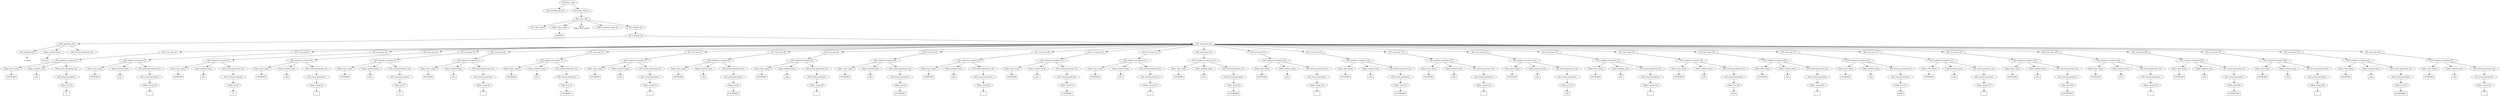 /*
 * AST in dot format generated by phc -- the PHP compiler
 */

digraph AST {
node_0 [label="AST_php_script"];
node_1 [label="AST_interface_def_list"];
node_2 [label="AST_class_def_list"];
node_3 [label="AST_class_def"];
node_4 [label="AST_class_mod"];
node_5 [label="Token_class_name"];
node_6 [label="%MAIN%", shape=box]
node_5 -> node_6;
node_7 [label="NULL\n(Token_class_name)", shape=plaintext]
node_8 [label="Token_interface_name_list"];
node_9 [label="AST_member_list"];
node_10 [label="AST_method (22)"];
node_11 [label="AST_signature (22)"];
node_12 [label="AST_method_mod"];
node_13 [label="is_static", shape=plaintext]
node_12 -> node_13;
node_14 [label="Token_method_name"];
node_15 [label="%run%", shape=box]
node_14 -> node_15;
node_16 [label="AST_formal_parameter_list"];
node_11 -> node_16;
node_11 -> node_14;
node_11 -> node_12;
node_17 [label="AST_statement_list"];
node_18 [label="AST_eval_expr (3)"];
node_19 [label="AST_method_invocation (3)"];
node_20 [label="Token_class_name"];
node_21 [label="%STDLIB%", shape=box]
node_20 -> node_21;
node_22 [label="Token_method_name"];
node_23 [label="echo", shape=box]
node_22 -> node_23;
node_24 [label="AST_actual_parameter_list"];
node_25 [label="AST_actual_parameter"];
node_26 [label="Token_int (3)"];
node_27 [label="-2", shape=box]
node_26 -> node_27;
node_25 -> node_26;
node_24 -> node_25;
node_19 -> node_24;
node_19 -> node_22;
node_19 -> node_20;
node_18 -> node_19;
node_28 [label="AST_eval_expr (3)"];
node_29 [label="AST_method_invocation (3)"];
node_30 [label="Token_class_name"];
node_31 [label="%STDLIB%", shape=box]
node_30 -> node_31;
node_32 [label="Token_method_name"];
node_33 [label="echo", shape=box]
node_32 -> node_33;
node_34 [label="AST_actual_parameter_list"];
node_35 [label="AST_actual_parameter"];
node_36 [label="Token_string (3)"];
node_37 [label="", shape=box]
node_36 -> node_37;
node_35 -> node_36;
node_34 -> node_35;
node_29 -> node_34;
node_29 -> node_32;
node_29 -> node_30;
node_28 -> node_29;
node_38 [label="AST_eval_expr (4)"];
node_39 [label="AST_method_invocation (4)"];
node_40 [label="Token_class_name"];
node_41 [label="%STDLIB%", shape=box]
node_40 -> node_41;
node_42 [label="Token_method_name"];
node_43 [label="echo", shape=box]
node_42 -> node_43;
node_44 [label="AST_actual_parameter_list"];
node_45 [label="AST_actual_parameter"];
node_46 [label="Token_int (4)"];
node_47 [label="2", shape=box]
node_46 -> node_47;
node_45 -> node_46;
node_44 -> node_45;
node_39 -> node_44;
node_39 -> node_42;
node_39 -> node_40;
node_38 -> node_39;
node_48 [label="AST_eval_expr (4)"];
node_49 [label="AST_method_invocation (4)"];
node_50 [label="Token_class_name"];
node_51 [label="%STDLIB%", shape=box]
node_50 -> node_51;
node_52 [label="Token_method_name"];
node_53 [label="echo", shape=box]
node_52 -> node_53;
node_54 [label="AST_actual_parameter_list"];
node_55 [label="AST_actual_parameter"];
node_56 [label="Token_string (4)"];
node_57 [label="", shape=box]
node_56 -> node_57;
node_55 -> node_56;
node_54 -> node_55;
node_49 -> node_54;
node_49 -> node_52;
node_49 -> node_50;
node_48 -> node_49;
node_58 [label="AST_eval_expr (5)"];
node_59 [label="AST_method_invocation (5)"];
node_60 [label="Token_class_name"];
node_61 [label="%STDLIB%", shape=box]
node_60 -> node_61;
node_62 [label="Token_method_name"];
node_63 [label="echo", shape=box]
node_62 -> node_63;
node_64 [label="AST_actual_parameter_list"];
node_65 [label="AST_actual_parameter"];
node_66 [label="Token_int (5)"];
node_67 [label="2", shape=box]
node_66 -> node_67;
node_65 -> node_66;
node_64 -> node_65;
node_59 -> node_64;
node_59 -> node_62;
node_59 -> node_60;
node_58 -> node_59;
node_68 [label="AST_eval_expr (5)"];
node_69 [label="AST_method_invocation (5)"];
node_70 [label="Token_class_name"];
node_71 [label="%STDLIB%", shape=box]
node_70 -> node_71;
node_72 [label="Token_method_name"];
node_73 [label="echo", shape=box]
node_72 -> node_73;
node_74 [label="AST_actual_parameter_list"];
node_75 [label="AST_actual_parameter"];
node_76 [label="Token_string (5)"];
node_77 [label="", shape=box]
node_76 -> node_77;
node_75 -> node_76;
node_74 -> node_75;
node_69 -> node_74;
node_69 -> node_72;
node_69 -> node_70;
node_68 -> node_69;
node_78 [label="AST_eval_expr (7)"];
node_79 [label="AST_method_invocation (7)"];
node_80 [label="Token_class_name"];
node_81 [label="%STDLIB%", shape=box]
node_80 -> node_81;
node_82 [label="Token_method_name"];
node_83 [label="echo", shape=box]
node_82 -> node_83;
node_84 [label="AST_actual_parameter_list"];
node_85 [label="AST_actual_parameter"];
node_86 [label="Token_int (7)"];
node_87 [label="-214748364..", shape=box]
node_86 -> node_87;
node_85 -> node_86;
node_84 -> node_85;
node_79 -> node_84;
node_79 -> node_82;
node_79 -> node_80;
node_78 -> node_79;
node_88 [label="AST_eval_expr (7)"];
node_89 [label="AST_method_invocation (7)"];
node_90 [label="Token_class_name"];
node_91 [label="%STDLIB%", shape=box]
node_90 -> node_91;
node_92 [label="Token_method_name"];
node_93 [label="echo", shape=box]
node_92 -> node_93;
node_94 [label="AST_actual_parameter_list"];
node_95 [label="AST_actual_parameter"];
node_96 [label="Token_string (7)"];
node_97 [label="", shape=box]
node_96 -> node_97;
node_95 -> node_96;
node_94 -> node_95;
node_89 -> node_94;
node_89 -> node_92;
node_89 -> node_90;
node_88 -> node_89;
node_98 [label="AST_eval_expr (8)"];
node_99 [label="AST_method_invocation (8)"];
node_100 [label="Token_class_name"];
node_101 [label="%STDLIB%", shape=box]
node_100 -> node_101;
node_102 [label="Token_method_name"];
node_103 [label="echo", shape=box]
node_102 -> node_103;
node_104 [label="AST_actual_parameter_list"];
node_105 [label="AST_actual_parameter"];
node_106 [label="Token_int (8)"];
node_107 [label="2147483647", shape=box]
node_106 -> node_107;
node_105 -> node_106;
node_104 -> node_105;
node_99 -> node_104;
node_99 -> node_102;
node_99 -> node_100;
node_98 -> node_99;
node_108 [label="AST_eval_expr (8)"];
node_109 [label="AST_method_invocation (8)"];
node_110 [label="Token_class_name"];
node_111 [label="%STDLIB%", shape=box]
node_110 -> node_111;
node_112 [label="Token_method_name"];
node_113 [label="echo", shape=box]
node_112 -> node_113;
node_114 [label="AST_actual_parameter_list"];
node_115 [label="AST_actual_parameter"];
node_116 [label="Token_string (8)"];
node_117 [label="", shape=box]
node_116 -> node_117;
node_115 -> node_116;
node_114 -> node_115;
node_109 -> node_114;
node_109 -> node_112;
node_109 -> node_110;
node_108 -> node_109;
node_118 [label="AST_eval_expr (9)"];
node_119 [label="AST_method_invocation (9)"];
node_120 [label="Token_class_name"];
node_121 [label="%STDLIB%", shape=box]
node_120 -> node_121;
node_122 [label="Token_method_name"];
node_123 [label="echo", shape=box]
node_122 -> node_123;
node_124 [label="AST_actual_parameter_list"];
node_125 [label="AST_actual_parameter"];
node_126 [label="Token_int (9)"];
node_127 [label="2147483647", shape=box]
node_126 -> node_127;
node_125 -> node_126;
node_124 -> node_125;
node_119 -> node_124;
node_119 -> node_122;
node_119 -> node_120;
node_118 -> node_119;
node_128 [label="AST_eval_expr (9)"];
node_129 [label="AST_method_invocation (9)"];
node_130 [label="Token_class_name"];
node_131 [label="%STDLIB%", shape=box]
node_130 -> node_131;
node_132 [label="Token_method_name"];
node_133 [label="echo", shape=box]
node_132 -> node_133;
node_134 [label="AST_actual_parameter_list"];
node_135 [label="AST_actual_parameter"];
node_136 [label="Token_string (9)"];
node_137 [label="", shape=box]
node_136 -> node_137;
node_135 -> node_136;
node_134 -> node_135;
node_129 -> node_134;
node_129 -> node_132;
node_129 -> node_130;
node_128 -> node_129;
node_138 [label="AST_eval_expr (11)"];
node_139 [label="AST_method_invocation (11)"];
node_140 [label="Token_class_name"];
node_141 [label="%STDLIB%", shape=box]
node_140 -> node_141;
node_142 [label="Token_method_name"];
node_143 [label="echo", shape=box]
node_142 -> node_143;
node_144 [label="AST_actual_parameter_list"];
node_145 [label="AST_actual_parameter"];
node_146 [label="Token_real (11)"];
node_147 [label="-214748364..", shape=box]
node_146 -> node_147;
node_145 -> node_146;
node_144 -> node_145;
node_139 -> node_144;
node_139 -> node_142;
node_139 -> node_140;
node_138 -> node_139;
node_148 [label="AST_eval_expr (11)"];
node_149 [label="AST_method_invocation (11)"];
node_150 [label="Token_class_name"];
node_151 [label="%STDLIB%", shape=box]
node_150 -> node_151;
node_152 [label="Token_method_name"];
node_153 [label="echo", shape=box]
node_152 -> node_153;
node_154 [label="AST_actual_parameter_list"];
node_155 [label="AST_actual_parameter"];
node_156 [label="Token_string (11)"];
node_157 [label="", shape=box]
node_156 -> node_157;
node_155 -> node_156;
node_154 -> node_155;
node_149 -> node_154;
node_149 -> node_152;
node_149 -> node_150;
node_148 -> node_149;
node_158 [label="AST_eval_expr (12)"];
node_159 [label="AST_method_invocation (12)"];
node_160 [label="Token_class_name"];
node_161 [label="%STDLIB%", shape=box]
node_160 -> node_161;
node_162 [label="Token_method_name"];
node_163 [label="echo", shape=box]
node_162 -> node_163;
node_164 [label="AST_actual_parameter_list"];
node_165 [label="AST_actual_parameter"];
node_166 [label="Token_real (12)"];
node_167 [label="2147483648", shape=box]
node_166 -> node_167;
node_165 -> node_166;
node_164 -> node_165;
node_159 -> node_164;
node_159 -> node_162;
node_159 -> node_160;
node_158 -> node_159;
node_168 [label="AST_eval_expr (12)"];
node_169 [label="AST_method_invocation (12)"];
node_170 [label="Token_class_name"];
node_171 [label="%STDLIB%", shape=box]
node_170 -> node_171;
node_172 [label="Token_method_name"];
node_173 [label="echo", shape=box]
node_172 -> node_173;
node_174 [label="AST_actual_parameter_list"];
node_175 [label="AST_actual_parameter"];
node_176 [label="Token_string (12)"];
node_177 [label="", shape=box]
node_176 -> node_177;
node_175 -> node_176;
node_174 -> node_175;
node_169 -> node_174;
node_169 -> node_172;
node_169 -> node_170;
node_168 -> node_169;
node_178 [label="AST_eval_expr (13)"];
node_179 [label="AST_method_invocation (13)"];
node_180 [label="Token_class_name"];
node_181 [label="%STDLIB%", shape=box]
node_180 -> node_181;
node_182 [label="Token_method_name"];
node_183 [label="echo", shape=box]
node_182 -> node_183;
node_184 [label="AST_actual_parameter_list"];
node_185 [label="AST_actual_parameter"];
node_186 [label="Token_real (13)"];
node_187 [label="2147483648", shape=box]
node_186 -> node_187;
node_185 -> node_186;
node_184 -> node_185;
node_179 -> node_184;
node_179 -> node_182;
node_179 -> node_180;
node_178 -> node_179;
node_188 [label="AST_eval_expr (13)"];
node_189 [label="AST_method_invocation (13)"];
node_190 [label="Token_class_name"];
node_191 [label="%STDLIB%", shape=box]
node_190 -> node_191;
node_192 [label="Token_method_name"];
node_193 [label="echo", shape=box]
node_192 -> node_193;
node_194 [label="AST_actual_parameter_list"];
node_195 [label="AST_actual_parameter"];
node_196 [label="Token_string (13)"];
node_197 [label="", shape=box]
node_196 -> node_197;
node_195 -> node_196;
node_194 -> node_195;
node_189 -> node_194;
node_189 -> node_192;
node_189 -> node_190;
node_188 -> node_189;
node_198 [label="AST_eval_expr (15)"];
node_199 [label="AST_method_invocation (15)"];
node_200 [label="Token_class_name"];
node_201 [label="%STDLIB%", shape=box]
node_200 -> node_201;
node_202 [label="Token_method_name"];
node_203 [label="echo", shape=box]
node_202 -> node_203;
node_204 [label="AST_actual_parameter_list"];
node_205 [label="AST_actual_parameter"];
node_206 [label="Token_int (15)"];
node_207 [label="444", shape=box]
node_206 -> node_207;
node_205 -> node_206;
node_204 -> node_205;
node_199 -> node_204;
node_199 -> node_202;
node_199 -> node_200;
node_198 -> node_199;
node_208 [label="AST_eval_expr (15)"];
node_209 [label="AST_method_invocation (15)"];
node_210 [label="Token_class_name"];
node_211 [label="%STDLIB%", shape=box]
node_210 -> node_211;
node_212 [label="Token_method_name"];
node_213 [label="echo", shape=box]
node_212 -> node_213;
node_214 [label="AST_actual_parameter_list"];
node_215 [label="AST_actual_parameter"];
node_216 [label="Token_string (15)"];
node_217 [label="", shape=box]
node_216 -> node_217;
node_215 -> node_216;
node_214 -> node_215;
node_209 -> node_214;
node_209 -> node_212;
node_209 -> node_210;
node_208 -> node_209;
node_218 [label="AST_eval_expr (16)"];
node_219 [label="AST_method_invocation (16)"];
node_220 [label="Token_class_name"];
node_221 [label="%STDLIB%", shape=box]
node_220 -> node_221;
node_222 [label="Token_method_name"];
node_223 [label="echo", shape=box]
node_222 -> node_223;
node_224 [label="AST_actual_parameter_list"];
node_225 [label="AST_actual_parameter"];
node_226 [label="Token_int (16)"];
node_227 [label="0444", shape=box]
node_226 -> node_227;
node_225 -> node_226;
node_224 -> node_225;
node_219 -> node_224;
node_219 -> node_222;
node_219 -> node_220;
node_218 -> node_219;
node_228 [label="AST_eval_expr (16)"];
node_229 [label="AST_method_invocation (16)"];
node_230 [label="Token_class_name"];
node_231 [label="%STDLIB%", shape=box]
node_230 -> node_231;
node_232 [label="Token_method_name"];
node_233 [label="echo", shape=box]
node_232 -> node_233;
node_234 [label="AST_actual_parameter_list"];
node_235 [label="AST_actual_parameter"];
node_236 [label="Token_string (16)"];
node_237 [label="", shape=box]
node_236 -> node_237;
node_235 -> node_236;
node_234 -> node_235;
node_229 -> node_234;
node_229 -> node_232;
node_229 -> node_230;
node_228 -> node_229;
node_238 [label="AST_eval_expr (17)"];
node_239 [label="AST_method_invocation (17)"];
node_240 [label="Token_class_name"];
node_241 [label="%STDLIB%", shape=box]
node_240 -> node_241;
node_242 [label="Token_method_name"];
node_243 [label="echo", shape=box]
node_242 -> node_243;
node_244 [label="AST_actual_parameter_list"];
node_245 [label="AST_actual_parameter"];
node_246 [label="Token_int (17)"];
node_247 [label="0x444", shape=box]
node_246 -> node_247;
node_245 -> node_246;
node_244 -> node_245;
node_239 -> node_244;
node_239 -> node_242;
node_239 -> node_240;
node_238 -> node_239;
node_248 [label="AST_eval_expr (17)"];
node_249 [label="AST_method_invocation (17)"];
node_250 [label="Token_class_name"];
node_251 [label="%STDLIB%", shape=box]
node_250 -> node_251;
node_252 [label="Token_method_name"];
node_253 [label="echo", shape=box]
node_252 -> node_253;
node_254 [label="AST_actual_parameter_list"];
node_255 [label="AST_actual_parameter"];
node_256 [label="Token_string (17)"];
node_257 [label="", shape=box]
node_256 -> node_257;
node_255 -> node_256;
node_254 -> node_255;
node_249 -> node_254;
node_249 -> node_252;
node_249 -> node_250;
node_248 -> node_249;
node_258 [label="AST_eval_expr (19)"];
node_259 [label="AST_method_invocation (19)"];
node_260 [label="Token_class_name"];
node_261 [label="%STDLIB%", shape=box]
node_260 -> node_261;
node_262 [label="Token_method_name"];
node_263 [label="echo", shape=box]
node_262 -> node_263;
node_264 [label="AST_actual_parameter_list"];
node_265 [label="AST_actual_parameter"];
node_266 [label="Token_int (19)"];
node_267 [label="0x7FFFFFFF", shape=box]
node_266 -> node_267;
node_265 -> node_266;
node_264 -> node_265;
node_259 -> node_264;
node_259 -> node_262;
node_259 -> node_260;
node_258 -> node_259;
node_268 [label="AST_eval_expr (19)"];
node_269 [label="AST_method_invocation (19)"];
node_270 [label="Token_class_name"];
node_271 [label="%STDLIB%", shape=box]
node_270 -> node_271;
node_272 [label="Token_method_name"];
node_273 [label="echo", shape=box]
node_272 -> node_273;
node_274 [label="AST_actual_parameter_list"];
node_275 [label="AST_actual_parameter"];
node_276 [label="Token_string (19)"];
node_277 [label="", shape=box]
node_276 -> node_277;
node_275 -> node_276;
node_274 -> node_275;
node_269 -> node_274;
node_269 -> node_272;
node_269 -> node_270;
node_268 -> node_269;
node_278 [label="AST_eval_expr (20)"];
node_279 [label="AST_method_invocation (20)"];
node_280 [label="Token_class_name"];
node_281 [label="%STDLIB%", shape=box]
node_280 -> node_281;
node_282 [label="Token_method_name"];
node_283 [label="echo", shape=box]
node_282 -> node_283;
node_284 [label="AST_actual_parameter_list"];
node_285 [label="AST_actual_parameter"];
node_286 [label="Token_real (20)"];
node_287 [label="0xFFFFFFFF", shape=box]
node_286 -> node_287;
node_285 -> node_286;
node_284 -> node_285;
node_279 -> node_284;
node_279 -> node_282;
node_279 -> node_280;
node_278 -> node_279;
node_288 [label="AST_eval_expr (20)"];
node_289 [label="AST_method_invocation (20)"];
node_290 [label="Token_class_name"];
node_291 [label="%STDLIB%", shape=box]
node_290 -> node_291;
node_292 [label="Token_method_name"];
node_293 [label="echo", shape=box]
node_292 -> node_293;
node_294 [label="AST_actual_parameter_list"];
node_295 [label="AST_actual_parameter"];
node_296 [label="Token_string (20)"];
node_297 [label="", shape=box]
node_296 -> node_297;
node_295 -> node_296;
node_294 -> node_295;
node_289 -> node_294;
node_289 -> node_292;
node_289 -> node_290;
node_288 -> node_289;
node_298 [label="AST_eval_expr (21)"];
node_299 [label="AST_method_invocation (21)"];
node_300 [label="Token_class_name"];
node_301 [label="%STDLIB%", shape=box]
node_300 -> node_301;
node_302 [label="Token_method_name"];
node_303 [label="echo", shape=box]
node_302 -> node_303;
node_304 [label="AST_actual_parameter_list"];
node_305 [label="AST_actual_parameter"];
node_306 [label="Token_int (21)"];
node_307 [label="0x10000000..", shape=box]
node_306 -> node_307;
node_305 -> node_306;
node_304 -> node_305;
node_299 -> node_304;
node_299 -> node_302;
node_299 -> node_300;
node_298 -> node_299;
node_308 [label="AST_eval_expr (21)"];
node_309 [label="AST_method_invocation (21)"];
node_310 [label="Token_class_name"];
node_311 [label="%STDLIB%", shape=box]
node_310 -> node_311;
node_312 [label="Token_method_name"];
node_313 [label="echo", shape=box]
node_312 -> node_313;
node_314 [label="AST_actual_parameter_list"];
node_315 [label="AST_actual_parameter"];
node_316 [label="Token_string (21)"];
node_317 [label="", shape=box]
node_316 -> node_317;
node_315 -> node_316;
node_314 -> node_315;
node_309 -> node_314;
node_309 -> node_312;
node_309 -> node_310;
node_308 -> node_309;
node_17 -> node_308;
node_17 -> node_298;
node_17 -> node_288;
node_17 -> node_278;
node_17 -> node_268;
node_17 -> node_258;
node_17 -> node_248;
node_17 -> node_238;
node_17 -> node_228;
node_17 -> node_218;
node_17 -> node_208;
node_17 -> node_198;
node_17 -> node_188;
node_17 -> node_178;
node_17 -> node_168;
node_17 -> node_158;
node_17 -> node_148;
node_17 -> node_138;
node_17 -> node_128;
node_17 -> node_118;
node_17 -> node_108;
node_17 -> node_98;
node_17 -> node_88;
node_17 -> node_78;
node_17 -> node_68;
node_17 -> node_58;
node_17 -> node_48;
node_17 -> node_38;
node_17 -> node_28;
node_17 -> node_18;
node_10 -> node_17;
node_10 -> node_11;
node_9 -> node_10;
node_3 -> node_9;
node_3 -> node_8;
node_3 -> node_7;
node_3 -> node_5;
node_3 -> node_4;
node_2 -> node_3;
node_0 -> node_2;
node_0 -> node_1;
}
